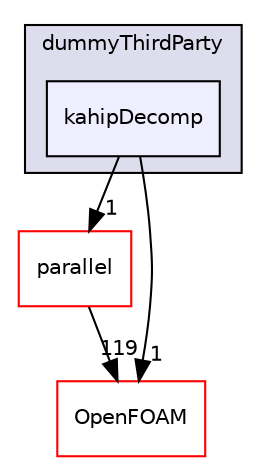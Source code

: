 digraph "src/dummyThirdParty/kahipDecomp" {
  bgcolor=transparent;
  compound=true
  node [ fontsize="10", fontname="Helvetica"];
  edge [ labelfontsize="10", labelfontname="Helvetica"];
  subgraph clusterdir_3dbf595be03a0daf8d8ce1c2eec1d958 {
    graph [ bgcolor="#ddddee", pencolor="black", label="dummyThirdParty" fontname="Helvetica", fontsize="10", URL="dir_3dbf595be03a0daf8d8ce1c2eec1d958.html"]
  dir_66c7d5d5df708a693a3b5dcb40432970 [shape=box, label="kahipDecomp", style="filled", fillcolor="#eeeeff", pencolor="black", URL="dir_66c7d5d5df708a693a3b5dcb40432970.html"];
  }
  dir_72b2b5518d1565784443265ec6729f79 [shape=box label="parallel" color="red" URL="dir_72b2b5518d1565784443265ec6729f79.html"];
  dir_c5473ff19b20e6ec4dfe5c310b3778a8 [shape=box label="OpenFOAM" color="red" URL="dir_c5473ff19b20e6ec4dfe5c310b3778a8.html"];
  dir_66c7d5d5df708a693a3b5dcb40432970->dir_72b2b5518d1565784443265ec6729f79 [headlabel="1", labeldistance=1.5 headhref="dir_000565_002969.html"];
  dir_66c7d5d5df708a693a3b5dcb40432970->dir_c5473ff19b20e6ec4dfe5c310b3778a8 [headlabel="1", labeldistance=1.5 headhref="dir_000565_002151.html"];
  dir_72b2b5518d1565784443265ec6729f79->dir_c5473ff19b20e6ec4dfe5c310b3778a8 [headlabel="119", labeldistance=1.5 headhref="dir_002969_002151.html"];
}
